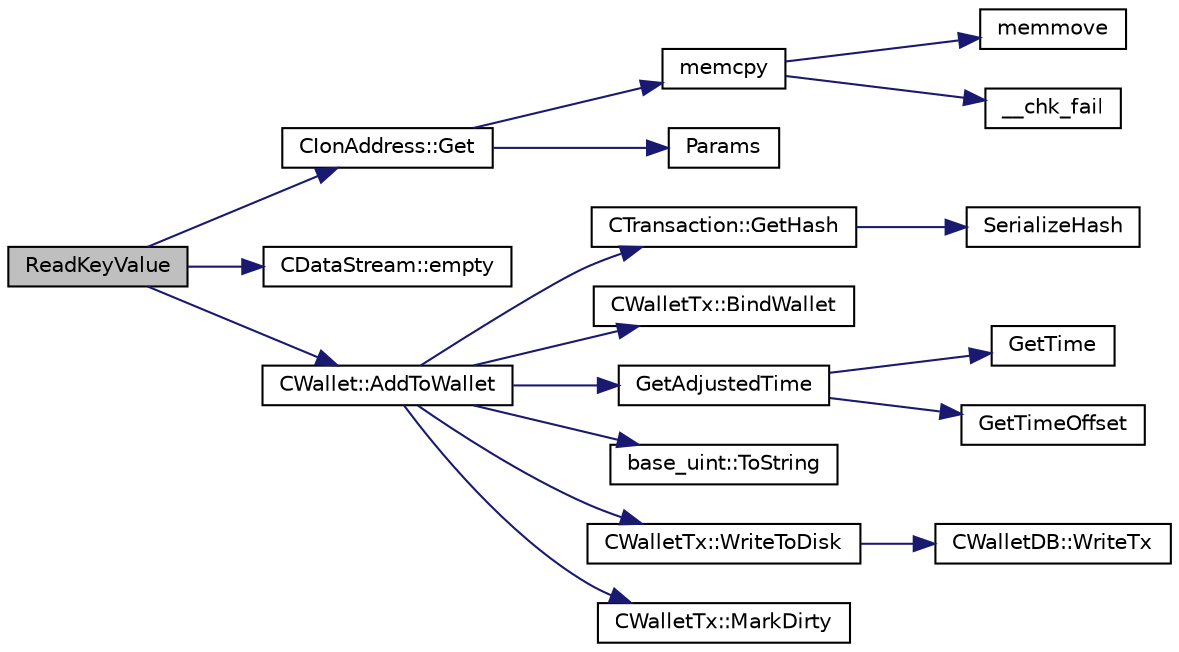 digraph "ReadKeyValue"
{
  edge [fontname="Helvetica",fontsize="10",labelfontname="Helvetica",labelfontsize="10"];
  node [fontname="Helvetica",fontsize="10",shape=record];
  rankdir="LR";
  Node20 [label="ReadKeyValue",height=0.2,width=0.4,color="black", fillcolor="grey75", style="filled", fontcolor="black"];
  Node20 -> Node21 [color="midnightblue",fontsize="10",style="solid",fontname="Helvetica"];
  Node21 [label="CIonAddress::Get",height=0.2,width=0.4,color="black", fillcolor="white", style="filled",URL="$class_c_ion_address.html#aa70f9899f0a3cf37e4a87483db5cf99d"];
  Node21 -> Node22 [color="midnightblue",fontsize="10",style="solid",fontname="Helvetica"];
  Node22 [label="memcpy",height=0.2,width=0.4,color="black", fillcolor="white", style="filled",URL="$glibc__compat_8cpp.html#a0f46826ab0466591e136db24394923cf"];
  Node22 -> Node23 [color="midnightblue",fontsize="10",style="solid",fontname="Helvetica"];
  Node23 [label="memmove",height=0.2,width=0.4,color="black", fillcolor="white", style="filled",URL="$glibc__compat_8cpp.html#a9778d49e9029dd75bc53ecbbf9f5e9a1"];
  Node22 -> Node24 [color="midnightblue",fontsize="10",style="solid",fontname="Helvetica"];
  Node24 [label="__chk_fail",height=0.2,width=0.4,color="black", fillcolor="white", style="filled",URL="$glibc__compat_8cpp.html#a424ac71631da5ada2976630ff67051d1"];
  Node21 -> Node25 [color="midnightblue",fontsize="10",style="solid",fontname="Helvetica"];
  Node25 [label="Params",height=0.2,width=0.4,color="black", fillcolor="white", style="filled",URL="$chainparams_8cpp.html#ace5c5b706d71a324a417dd2db394fd4a",tooltip="Return the currently selected parameters. "];
  Node20 -> Node26 [color="midnightblue",fontsize="10",style="solid",fontname="Helvetica"];
  Node26 [label="CDataStream::empty",height=0.2,width=0.4,color="black", fillcolor="white", style="filled",URL="$class_c_data_stream.html#ab2633ac67f098dad30d03291741c2e42"];
  Node20 -> Node27 [color="midnightblue",fontsize="10",style="solid",fontname="Helvetica"];
  Node27 [label="CWallet::AddToWallet",height=0.2,width=0.4,color="black", fillcolor="white", style="filled",URL="$class_c_wallet.html#adf34c789fd6eab1eeed22ef16837f558"];
  Node27 -> Node28 [color="midnightblue",fontsize="10",style="solid",fontname="Helvetica"];
  Node28 [label="CTransaction::GetHash",height=0.2,width=0.4,color="black", fillcolor="white", style="filled",URL="$class_c_transaction.html#a0b46d80e82ca324e82c2ce3fc1492bfa"];
  Node28 -> Node29 [color="midnightblue",fontsize="10",style="solid",fontname="Helvetica"];
  Node29 [label="SerializeHash",height=0.2,width=0.4,color="black", fillcolor="white", style="filled",URL="$hash_8h.html#a6de694e43f17c62025c6883965b65e63"];
  Node27 -> Node30 [color="midnightblue",fontsize="10",style="solid",fontname="Helvetica"];
  Node30 [label="CWalletTx::BindWallet",height=0.2,width=0.4,color="black", fillcolor="white", style="filled",URL="$class_c_wallet_tx.html#ab0ee7347584bff886dc24b9f63ff023c"];
  Node27 -> Node31 [color="midnightblue",fontsize="10",style="solid",fontname="Helvetica"];
  Node31 [label="GetAdjustedTime",height=0.2,width=0.4,color="black", fillcolor="white", style="filled",URL="$util_8cpp.html#a09f81b9c7650f898cf3cf305b87547e6"];
  Node31 -> Node32 [color="midnightblue",fontsize="10",style="solid",fontname="Helvetica"];
  Node32 [label="GetTime",height=0.2,width=0.4,color="black", fillcolor="white", style="filled",URL="$util_8cpp.html#a46fac5fba8ba905b5f9acb364f5d8c6f"];
  Node31 -> Node33 [color="midnightblue",fontsize="10",style="solid",fontname="Helvetica"];
  Node33 [label="GetTimeOffset",height=0.2,width=0.4,color="black", fillcolor="white", style="filled",URL="$util_8cpp.html#a50ca5344c75631267633f15cfe5e983e"];
  Node27 -> Node34 [color="midnightblue",fontsize="10",style="solid",fontname="Helvetica"];
  Node34 [label="base_uint::ToString",height=0.2,width=0.4,color="black", fillcolor="white", style="filled",URL="$classbase__uint.html#acccba4d9d51a0c36261718ca0cbb293b"];
  Node27 -> Node35 [color="midnightblue",fontsize="10",style="solid",fontname="Helvetica"];
  Node35 [label="CWalletTx::WriteToDisk",height=0.2,width=0.4,color="black", fillcolor="white", style="filled",URL="$class_c_wallet_tx.html#ada0e71d717dd360faf047de54eef4942"];
  Node35 -> Node36 [color="midnightblue",fontsize="10",style="solid",fontname="Helvetica"];
  Node36 [label="CWalletDB::WriteTx",height=0.2,width=0.4,color="black", fillcolor="white", style="filled",URL="$class_c_wallet_d_b.html#a76d2ca02898221ab66df5d5f7491164e"];
  Node27 -> Node37 [color="midnightblue",fontsize="10",style="solid",fontname="Helvetica"];
  Node37 [label="CWalletTx::MarkDirty",height=0.2,width=0.4,color="black", fillcolor="white", style="filled",URL="$class_c_wallet_tx.html#ac8a376bcb955e437489504dc596b43cf"];
}
